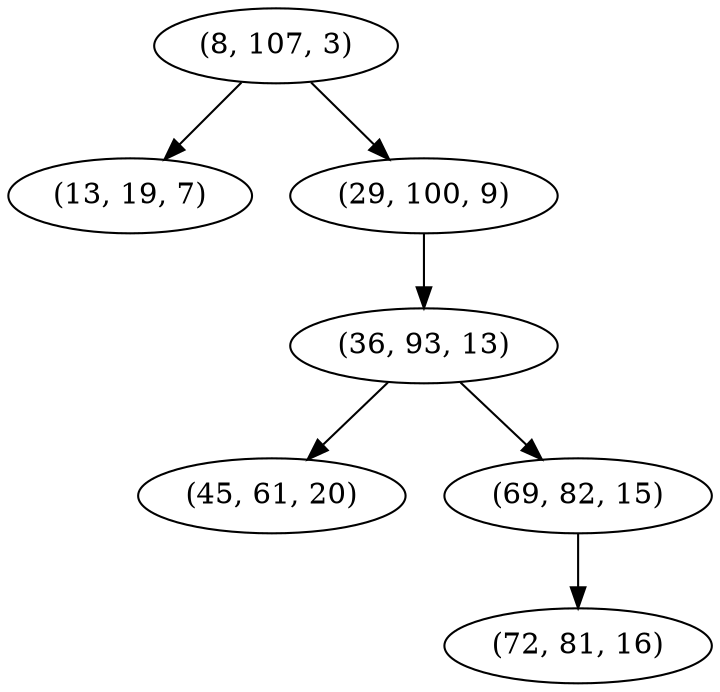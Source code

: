 digraph tree {
    "(8, 107, 3)";
    "(13, 19, 7)";
    "(29, 100, 9)";
    "(36, 93, 13)";
    "(45, 61, 20)";
    "(69, 82, 15)";
    "(72, 81, 16)";
    "(8, 107, 3)" -> "(13, 19, 7)";
    "(8, 107, 3)" -> "(29, 100, 9)";
    "(29, 100, 9)" -> "(36, 93, 13)";
    "(36, 93, 13)" -> "(45, 61, 20)";
    "(36, 93, 13)" -> "(69, 82, 15)";
    "(69, 82, 15)" -> "(72, 81, 16)";
}
